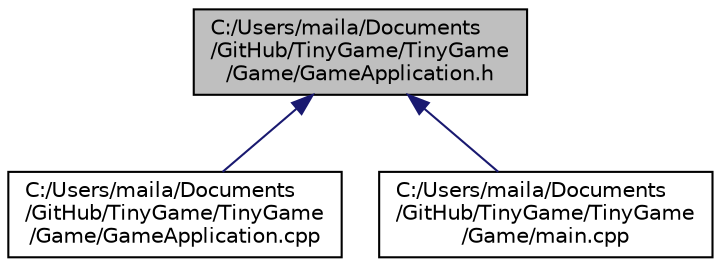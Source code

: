digraph "C:/Users/maila/Documents/GitHub/TinyGame/TinyGame/Game/GameApplication.h"
{
 // LATEX_PDF_SIZE
  edge [fontname="Helvetica",fontsize="10",labelfontname="Helvetica",labelfontsize="10"];
  node [fontname="Helvetica",fontsize="10",shape=record];
  Node1 [label="C:/Users/maila/Documents\l/GitHub/TinyGame/TinyGame\l/Game/GameApplication.h",height=0.2,width=0.4,color="black", fillcolor="grey75", style="filled", fontcolor="black",tooltip="game application"];
  Node1 -> Node2 [dir="back",color="midnightblue",fontsize="10",style="solid",fontname="Helvetica"];
  Node2 [label="C:/Users/maila/Documents\l/GitHub/TinyGame/TinyGame\l/Game/GameApplication.cpp",height=0.2,width=0.4,color="black", fillcolor="white", style="filled",URL="$_game_application_8cpp.html",tooltip="game application"];
  Node1 -> Node3 [dir="back",color="midnightblue",fontsize="10",style="solid",fontname="Helvetica"];
  Node3 [label="C:/Users/maila/Documents\l/GitHub/TinyGame/TinyGame\l/Game/main.cpp",height=0.2,width=0.4,color="black", fillcolor="white", style="filled",URL="$main_8cpp.html",tooltip=" "];
}
